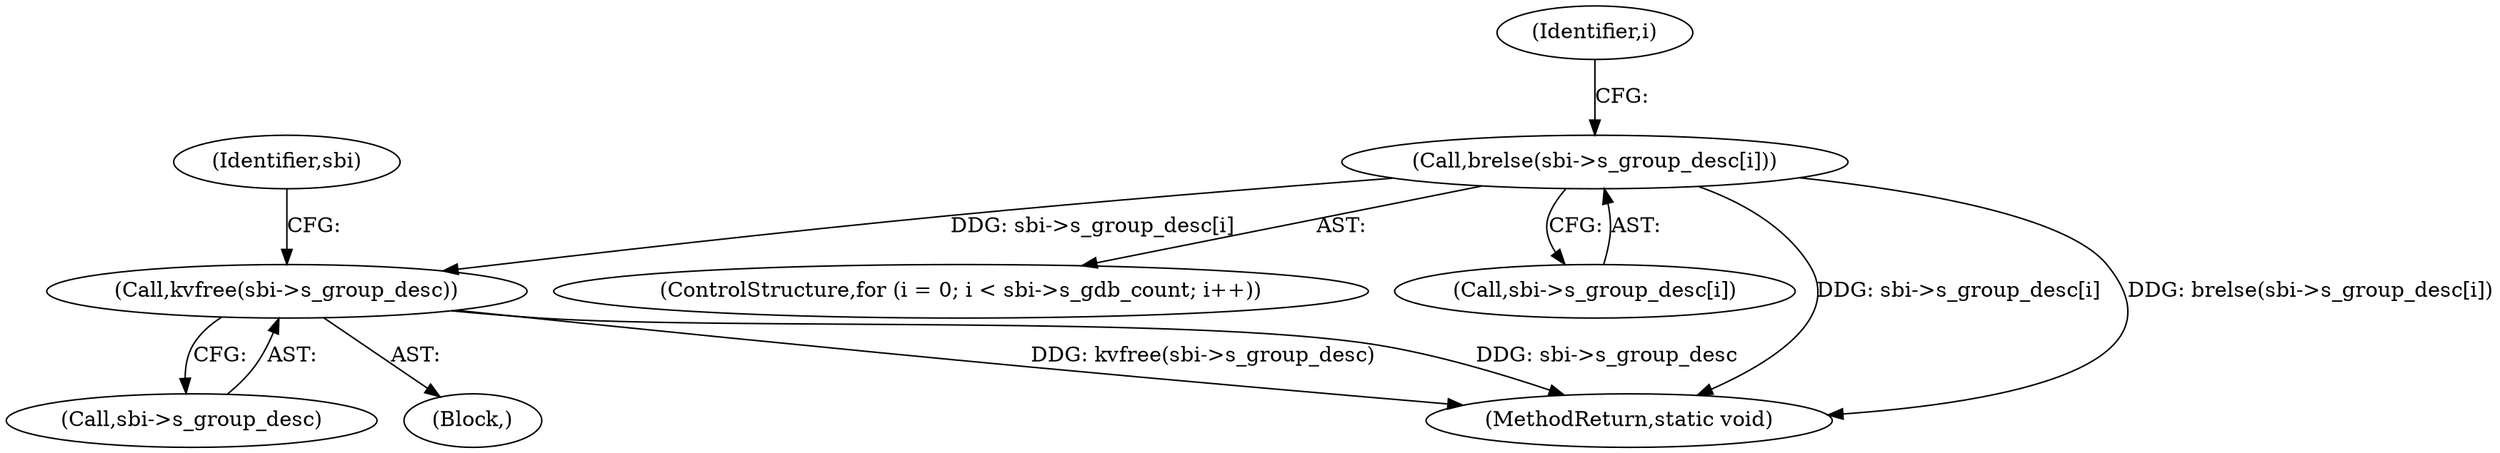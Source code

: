digraph "0_linux_82939d7999dfc1f1998c4b1c12e2f19edbdff272_0@array" {
"1000213" [label="(Call,brelse(sbi->s_group_desc[i]))"];
"1000219" [label="(Call,kvfree(sbi->s_group_desc))"];
"1000220" [label="(Call,sbi->s_group_desc)"];
"1000202" [label="(ControlStructure,for (i = 0; i < sbi->s_gdb_count; i++))"];
"1000219" [label="(Call,kvfree(sbi->s_group_desc))"];
"1000213" [label="(Call,brelse(sbi->s_group_desc[i]))"];
"1000214" [label="(Call,sbi->s_group_desc[i])"];
"1000105" [label="(Block,)"];
"1000212" [label="(Identifier,i)"];
"1000364" [label="(MethodReturn,static void)"];
"1000225" [label="(Identifier,sbi)"];
"1000213" -> "1000202"  [label="AST: "];
"1000213" -> "1000214"  [label="CFG: "];
"1000214" -> "1000213"  [label="AST: "];
"1000212" -> "1000213"  [label="CFG: "];
"1000213" -> "1000364"  [label="DDG: sbi->s_group_desc[i]"];
"1000213" -> "1000364"  [label="DDG: brelse(sbi->s_group_desc[i])"];
"1000213" -> "1000219"  [label="DDG: sbi->s_group_desc[i]"];
"1000219" -> "1000105"  [label="AST: "];
"1000219" -> "1000220"  [label="CFG: "];
"1000220" -> "1000219"  [label="AST: "];
"1000225" -> "1000219"  [label="CFG: "];
"1000219" -> "1000364"  [label="DDG: kvfree(sbi->s_group_desc)"];
"1000219" -> "1000364"  [label="DDG: sbi->s_group_desc"];
}
